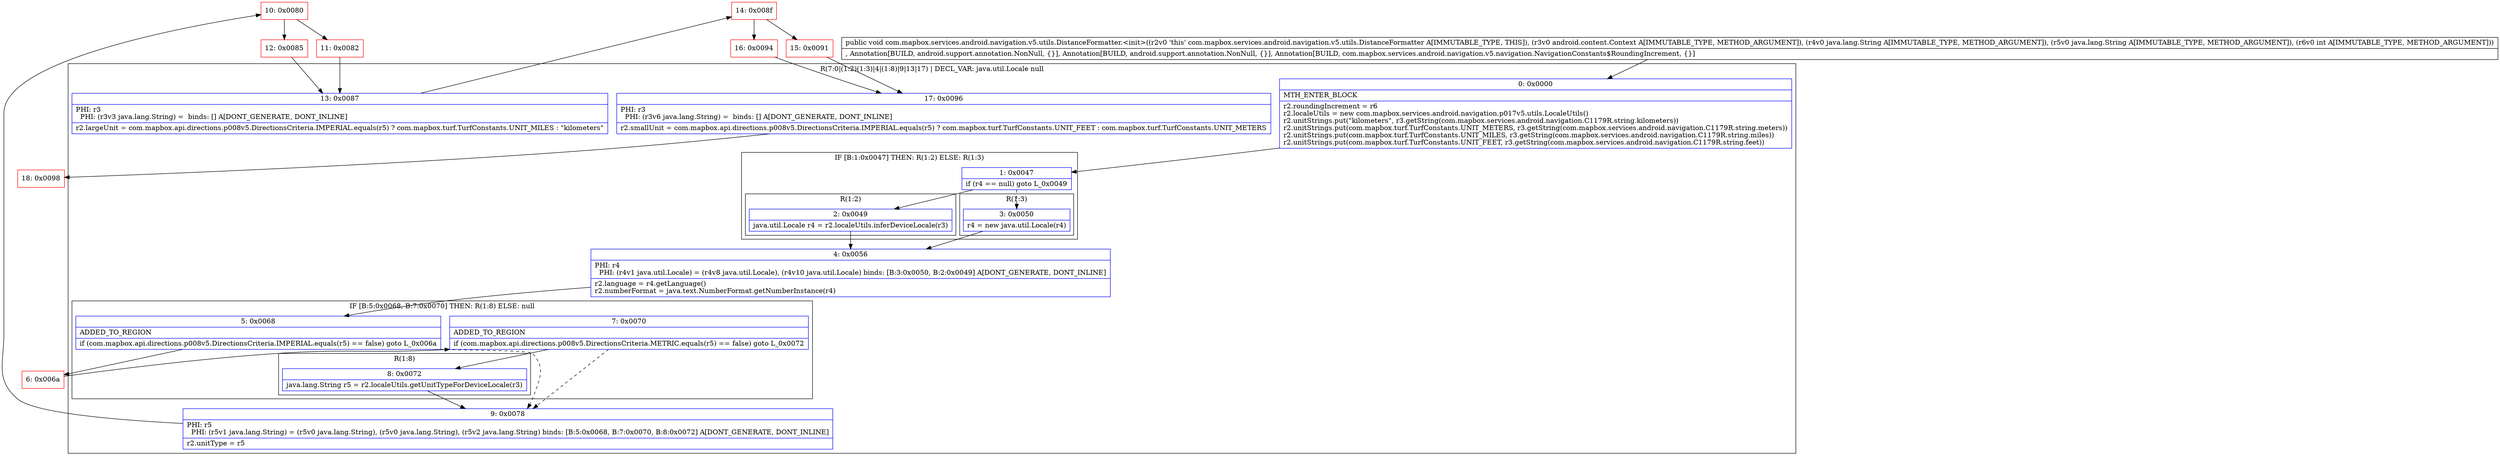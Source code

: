 digraph "CFG forcom.mapbox.services.android.navigation.v5.utils.DistanceFormatter.\<init\>(Landroid\/content\/Context;Ljava\/lang\/String;Ljava\/lang\/String;I)V" {
subgraph cluster_Region_2105193926 {
label = "R(7:0|(1:2)(1:3)|4|(1:8)|9|13|17) | DECL_VAR: java.util.Locale null\l";
node [shape=record,color=blue];
Node_0 [shape=record,label="{0\:\ 0x0000|MTH_ENTER_BLOCK\l|r2.roundingIncrement = r6\lr2.localeUtils = new com.mapbox.services.android.navigation.p017v5.utils.LocaleUtils()\lr2.unitStrings.put(\"kilometers\", r3.getString(com.mapbox.services.android.navigation.C1179R.string.kilometers))\lr2.unitStrings.put(com.mapbox.turf.TurfConstants.UNIT_METERS, r3.getString(com.mapbox.services.android.navigation.C1179R.string.meters))\lr2.unitStrings.put(com.mapbox.turf.TurfConstants.UNIT_MILES, r3.getString(com.mapbox.services.android.navigation.C1179R.string.miles))\lr2.unitStrings.put(com.mapbox.turf.TurfConstants.UNIT_FEET, r3.getString(com.mapbox.services.android.navigation.C1179R.string.feet))\l}"];
subgraph cluster_IfRegion_167941303 {
label = "IF [B:1:0x0047] THEN: R(1:2) ELSE: R(1:3)";
node [shape=record,color=blue];
Node_1 [shape=record,label="{1\:\ 0x0047|if (r4 == null) goto L_0x0049\l}"];
subgraph cluster_Region_1900720943 {
label = "R(1:2)";
node [shape=record,color=blue];
Node_2 [shape=record,label="{2\:\ 0x0049|java.util.Locale r4 = r2.localeUtils.inferDeviceLocale(r3)\l}"];
}
subgraph cluster_Region_11471516 {
label = "R(1:3)";
node [shape=record,color=blue];
Node_3 [shape=record,label="{3\:\ 0x0050|r4 = new java.util.Locale(r4)\l}"];
}
}
Node_4 [shape=record,label="{4\:\ 0x0056|PHI: r4 \l  PHI: (r4v1 java.util.Locale) = (r4v8 java.util.Locale), (r4v10 java.util.Locale) binds: [B:3:0x0050, B:2:0x0049] A[DONT_GENERATE, DONT_INLINE]\l|r2.language = r4.getLanguage()\lr2.numberFormat = java.text.NumberFormat.getNumberInstance(r4)\l}"];
subgraph cluster_IfRegion_2062381912 {
label = "IF [B:5:0x0068, B:7:0x0070] THEN: R(1:8) ELSE: null";
node [shape=record,color=blue];
Node_5 [shape=record,label="{5\:\ 0x0068|ADDED_TO_REGION\l|if (com.mapbox.api.directions.p008v5.DirectionsCriteria.IMPERIAL.equals(r5) == false) goto L_0x006a\l}"];
Node_7 [shape=record,label="{7\:\ 0x0070|ADDED_TO_REGION\l|if (com.mapbox.api.directions.p008v5.DirectionsCriteria.METRIC.equals(r5) == false) goto L_0x0072\l}"];
subgraph cluster_Region_1796553321 {
label = "R(1:8)";
node [shape=record,color=blue];
Node_8 [shape=record,label="{8\:\ 0x0072|java.lang.String r5 = r2.localeUtils.getUnitTypeForDeviceLocale(r3)\l}"];
}
}
Node_9 [shape=record,label="{9\:\ 0x0078|PHI: r5 \l  PHI: (r5v1 java.lang.String) = (r5v0 java.lang.String), (r5v0 java.lang.String), (r5v2 java.lang.String) binds: [B:5:0x0068, B:7:0x0070, B:8:0x0072] A[DONT_GENERATE, DONT_INLINE]\l|r2.unitType = r5\l}"];
Node_13 [shape=record,label="{13\:\ 0x0087|PHI: r3 \l  PHI: (r3v3 java.lang.String) =  binds: [] A[DONT_GENERATE, DONT_INLINE]\l|r2.largeUnit = com.mapbox.api.directions.p008v5.DirectionsCriteria.IMPERIAL.equals(r5) ? com.mapbox.turf.TurfConstants.UNIT_MILES : \"kilometers\"\l}"];
Node_17 [shape=record,label="{17\:\ 0x0096|PHI: r3 \l  PHI: (r3v6 java.lang.String) =  binds: [] A[DONT_GENERATE, DONT_INLINE]\l|r2.smallUnit = com.mapbox.api.directions.p008v5.DirectionsCriteria.IMPERIAL.equals(r5) ? com.mapbox.turf.TurfConstants.UNIT_FEET : com.mapbox.turf.TurfConstants.UNIT_METERS\l}"];
}
Node_6 [shape=record,color=red,label="{6\:\ 0x006a}"];
Node_10 [shape=record,color=red,label="{10\:\ 0x0080}"];
Node_11 [shape=record,color=red,label="{11\:\ 0x0082}"];
Node_12 [shape=record,color=red,label="{12\:\ 0x0085}"];
Node_14 [shape=record,color=red,label="{14\:\ 0x008f}"];
Node_15 [shape=record,color=red,label="{15\:\ 0x0091}"];
Node_16 [shape=record,color=red,label="{16\:\ 0x0094}"];
Node_18 [shape=record,color=red,label="{18\:\ 0x0098}"];
MethodNode[shape=record,label="{public void com.mapbox.services.android.navigation.v5.utils.DistanceFormatter.\<init\>((r2v0 'this' com.mapbox.services.android.navigation.v5.utils.DistanceFormatter A[IMMUTABLE_TYPE, THIS]), (r3v0 android.content.Context A[IMMUTABLE_TYPE, METHOD_ARGUMENT]), (r4v0 java.lang.String A[IMMUTABLE_TYPE, METHOD_ARGUMENT]), (r5v0 java.lang.String A[IMMUTABLE_TYPE, METHOD_ARGUMENT]), (r6v0 int A[IMMUTABLE_TYPE, METHOD_ARGUMENT]))  | , Annotation[BUILD, android.support.annotation.NonNull, \{\}], Annotation[BUILD, android.support.annotation.NonNull, \{\}], Annotation[BUILD, com.mapbox.services.android.navigation.v5.navigation.NavigationConstants$RoundingIncrement, \{\}]\l}"];
MethodNode -> Node_0;
Node_0 -> Node_1;
Node_1 -> Node_2;
Node_1 -> Node_3[style=dashed];
Node_2 -> Node_4;
Node_3 -> Node_4;
Node_4 -> Node_5;
Node_5 -> Node_6;
Node_5 -> Node_9[style=dashed];
Node_7 -> Node_8;
Node_7 -> Node_9[style=dashed];
Node_8 -> Node_9;
Node_9 -> Node_10;
Node_13 -> Node_14;
Node_17 -> Node_18;
Node_6 -> Node_7;
Node_10 -> Node_11;
Node_10 -> Node_12;
Node_11 -> Node_13;
Node_12 -> Node_13;
Node_14 -> Node_15;
Node_14 -> Node_16;
Node_15 -> Node_17;
Node_16 -> Node_17;
}

